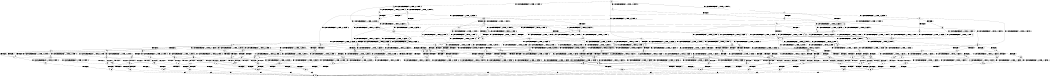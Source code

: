 digraph BCG {
size = "7, 10.5";
center = TRUE;
node [shape = circle];
0 [peripheries = 2];
0 -> 1 [label = "EX !0 !ATOMIC_EXCH_BRANCH (1, +1, TRUE, +0, 2, TRUE) !:0:"];
0 -> 2 [label = "EX !1 !ATOMIC_EXCH_BRANCH (1, +1, TRUE, +0, 3, TRUE) !:0:"];
0 -> 3 [label = "EX !2 !ATOMIC_EXCH_BRANCH (1, +0, TRUE, +0, 1, TRUE) !:0:"];
0 -> 4 [label = "EX !0 !ATOMIC_EXCH_BRANCH (1, +1, TRUE, +0, 2, TRUE) !:0:"];
1 -> 5 [label = "TERMINATE !0"];
2 -> 6 [label = "EX !0 !ATOMIC_EXCH_BRANCH (1, +1, TRUE, +0, 2, FALSE) !:0:"];
2 -> 7 [label = "TERMINATE !1"];
2 -> 8 [label = "EX !2 !ATOMIC_EXCH_BRANCH (1, +0, TRUE, +0, 1, FALSE) !:0:"];
2 -> 9 [label = "EX !0 !ATOMIC_EXCH_BRANCH (1, +1, TRUE, +0, 2, FALSE) !:0:"];
3 -> 10 [label = "EX !0 !ATOMIC_EXCH_BRANCH (1, +1, TRUE, +0, 2, TRUE) !:0:"];
3 -> 11 [label = "EX !1 !ATOMIC_EXCH_BRANCH (1, +1, TRUE, +0, 3, TRUE) !:0:"];
3 -> 12 [label = "EX !0 !ATOMIC_EXCH_BRANCH (1, +1, TRUE, +0, 2, TRUE) !:0:"];
3 -> 3 [label = "EX !2 !ATOMIC_EXCH_BRANCH (1, +0, TRUE, +0, 1, TRUE) !:0:"];
4 -> 5 [label = "TERMINATE !0"];
4 -> 13 [label = "TERMINATE !0"];
4 -> 14 [label = "EX !1 !ATOMIC_EXCH_BRANCH (1, +1, TRUE, +0, 3, FALSE) !:0:"];
4 -> 15 [label = "EX !2 !ATOMIC_EXCH_BRANCH (1, +0, TRUE, +0, 1, FALSE) !:0:"];
5 -> 16 [label = "EX !1 !ATOMIC_EXCH_BRANCH (1, +1, TRUE, +0, 3, FALSE) !:1:"];
6 -> 17 [label = "TERMINATE !0"];
7 -> 18 [label = "EX !0 !ATOMIC_EXCH_BRANCH (1, +1, TRUE, +0, 2, FALSE) !:0:"];
7 -> 19 [label = "EX !2 !ATOMIC_EXCH_BRANCH (1, +0, TRUE, +0, 1, FALSE) !:0:"];
7 -> 20 [label = "EX !0 !ATOMIC_EXCH_BRANCH (1, +1, TRUE, +0, 2, FALSE) !:0:"];
8 -> 21 [label = "EX !0 !ATOMIC_EXCH_BRANCH (1, +1, TRUE, +0, 2, TRUE) !:0:"];
8 -> 22 [label = "TERMINATE !1"];
8 -> 23 [label = "TERMINATE !2"];
8 -> 24 [label = "EX !0 !ATOMIC_EXCH_BRANCH (1, +1, TRUE, +0, 2, TRUE) !:0:"];
9 -> 17 [label = "TERMINATE !0"];
9 -> 25 [label = "TERMINATE !1"];
9 -> 26 [label = "TERMINATE !0"];
9 -> 27 [label = "EX !2 !ATOMIC_EXCH_BRANCH (1, +0, TRUE, +0, 1, FALSE) !:0:"];
10 -> 28 [label = "TERMINATE !0"];
11 -> 29 [label = "EX !0 !ATOMIC_EXCH_BRANCH (1, +1, TRUE, +0, 2, FALSE) !:0:"];
11 -> 30 [label = "TERMINATE !1"];
11 -> 31 [label = "EX !0 !ATOMIC_EXCH_BRANCH (1, +1, TRUE, +0, 2, FALSE) !:0:"];
11 -> 8 [label = "EX !2 !ATOMIC_EXCH_BRANCH (1, +0, TRUE, +0, 1, FALSE) !:0:"];
12 -> 28 [label = "TERMINATE !0"];
12 -> 32 [label = "TERMINATE !0"];
12 -> 33 [label = "EX !1 !ATOMIC_EXCH_BRANCH (1, +1, TRUE, +0, 3, FALSE) !:0:"];
12 -> 15 [label = "EX !2 !ATOMIC_EXCH_BRANCH (1, +0, TRUE, +0, 1, FALSE) !:0:"];
13 -> 16 [label = "EX !1 !ATOMIC_EXCH_BRANCH (1, +1, TRUE, +0, 3, FALSE) !:1:"];
13 -> 34 [label = "EX !1 !ATOMIC_EXCH_BRANCH (1, +1, TRUE, +0, 3, FALSE) !:1:"];
13 -> 35 [label = "EX !2 !ATOMIC_EXCH_BRANCH (1, +0, TRUE, +0, 1, FALSE) !:1:"];
14 -> 36 [label = "TERMINATE !0"];
14 -> 37 [label = "TERMINATE !0"];
14 -> 38 [label = "EX !2 !ATOMIC_EXCH_BRANCH (1, +0, TRUE, +0, 1, FALSE) !:0:"];
14 -> 39 [label = "EX !1 !ATOMIC_EXCH_BRANCH (1, +0, TRUE, +1, 1, TRUE) !:0:"];
15 -> 40 [label = "TERMINATE !0"];
15 -> 41 [label = "TERMINATE !2"];
15 -> 42 [label = "TERMINATE !0"];
15 -> 24 [label = "EX !1 !ATOMIC_EXCH_BRANCH (1, +1, TRUE, +0, 3, TRUE) !:0:"];
16 -> 43 [label = "EX !1 !ATOMIC_EXCH_BRANCH (1, +0, TRUE, +1, 1, TRUE) !:1:"];
17 -> 44 [label = "TERMINATE !1"];
18 -> 45 [label = "TERMINATE !0"];
19 -> 46 [label = "EX !0 !ATOMIC_EXCH_BRANCH (1, +1, TRUE, +0, 2, TRUE) !:0:"];
19 -> 47 [label = "TERMINATE !2"];
19 -> 48 [label = "EX !0 !ATOMIC_EXCH_BRANCH (1, +1, TRUE, +0, 2, TRUE) !:0:"];
20 -> 45 [label = "TERMINATE !0"];
20 -> 49 [label = "TERMINATE !0"];
20 -> 50 [label = "EX !2 !ATOMIC_EXCH_BRANCH (1, +0, TRUE, +0, 1, FALSE) !:0:"];
21 -> 51 [label = "TERMINATE !0"];
22 -> 46 [label = "EX !0 !ATOMIC_EXCH_BRANCH (1, +1, TRUE, +0, 2, TRUE) !:0:"];
22 -> 47 [label = "TERMINATE !2"];
22 -> 48 [label = "EX !0 !ATOMIC_EXCH_BRANCH (1, +1, TRUE, +0, 2, TRUE) !:0:"];
23 -> 52 [label = "EX !0 !ATOMIC_EXCH_BRANCH (1, +1, TRUE, +0, 2, TRUE) !:0:"];
23 -> 47 [label = "TERMINATE !1"];
23 -> 53 [label = "EX !0 !ATOMIC_EXCH_BRANCH (1, +1, TRUE, +0, 2, TRUE) !:0:"];
24 -> 51 [label = "TERMINATE !0"];
24 -> 54 [label = "TERMINATE !1"];
24 -> 55 [label = "TERMINATE !2"];
24 -> 56 [label = "TERMINATE !0"];
25 -> 45 [label = "TERMINATE !0"];
25 -> 49 [label = "TERMINATE !0"];
25 -> 50 [label = "EX !2 !ATOMIC_EXCH_BRANCH (1, +0, TRUE, +0, 1, FALSE) !:0:"];
26 -> 44 [label = "TERMINATE !1"];
26 -> 57 [label = "TERMINATE !1"];
26 -> 58 [label = "EX !2 !ATOMIC_EXCH_BRANCH (1, +0, TRUE, +0, 1, FALSE) !:1:"];
27 -> 59 [label = "TERMINATE !0"];
27 -> 60 [label = "TERMINATE !1"];
27 -> 61 [label = "TERMINATE !2"];
27 -> 62 [label = "TERMINATE !0"];
28 -> 63 [label = "EX !1 !ATOMIC_EXCH_BRANCH (1, +1, TRUE, +0, 3, FALSE) !:1:"];
29 -> 64 [label = "TERMINATE !0"];
30 -> 65 [label = "EX !0 !ATOMIC_EXCH_BRANCH (1, +1, TRUE, +0, 2, FALSE) !:0:"];
30 -> 66 [label = "EX !0 !ATOMIC_EXCH_BRANCH (1, +1, TRUE, +0, 2, FALSE) !:0:"];
30 -> 19 [label = "EX !2 !ATOMIC_EXCH_BRANCH (1, +0, TRUE, +0, 1, FALSE) !:0:"];
31 -> 64 [label = "TERMINATE !0"];
31 -> 67 [label = "TERMINATE !1"];
31 -> 68 [label = "TERMINATE !0"];
31 -> 27 [label = "EX !2 !ATOMIC_EXCH_BRANCH (1, +0, TRUE, +0, 1, FALSE) !:0:"];
32 -> 63 [label = "EX !1 !ATOMIC_EXCH_BRANCH (1, +1, TRUE, +0, 3, FALSE) !:1:"];
32 -> 69 [label = "EX !1 !ATOMIC_EXCH_BRANCH (1, +1, TRUE, +0, 3, FALSE) !:1:"];
32 -> 35 [label = "EX !2 !ATOMIC_EXCH_BRANCH (1, +0, TRUE, +0, 1, FALSE) !:1:"];
33 -> 70 [label = "TERMINATE !0"];
33 -> 71 [label = "TERMINATE !0"];
33 -> 38 [label = "EX !2 !ATOMIC_EXCH_BRANCH (1, +0, TRUE, +0, 1, FALSE) !:0:"];
33 -> 72 [label = "EX !1 !ATOMIC_EXCH_BRANCH (1, +0, TRUE, +1, 1, TRUE) !:0:"];
34 -> 43 [label = "EX !1 !ATOMIC_EXCH_BRANCH (1, +0, TRUE, +1, 1, TRUE) !:1:"];
34 -> 73 [label = "EX !2 !ATOMIC_EXCH_BRANCH (1, +0, TRUE, +0, 1, FALSE) !:1:"];
34 -> 74 [label = "EX !1 !ATOMIC_EXCH_BRANCH (1, +0, TRUE, +1, 1, TRUE) !:1:"];
35 -> 75 [label = "EX !1 !ATOMIC_EXCH_BRANCH (1, +1, TRUE, +0, 3, TRUE) !:1:"];
35 -> 76 [label = "TERMINATE !2"];
35 -> 77 [label = "EX !1 !ATOMIC_EXCH_BRANCH (1, +1, TRUE, +0, 3, TRUE) !:1:"];
36 -> 43 [label = "EX !1 !ATOMIC_EXCH_BRANCH (1, +0, TRUE, +1, 1, TRUE) !:1:"];
37 -> 43 [label = "EX !1 !ATOMIC_EXCH_BRANCH (1, +0, TRUE, +1, 1, TRUE) !:1:"];
37 -> 73 [label = "EX !2 !ATOMIC_EXCH_BRANCH (1, +0, TRUE, +0, 1, FALSE) !:1:"];
37 -> 74 [label = "EX !1 !ATOMIC_EXCH_BRANCH (1, +0, TRUE, +1, 1, TRUE) !:1:"];
38 -> 78 [label = "TERMINATE !0"];
38 -> 79 [label = "TERMINATE !2"];
38 -> 80 [label = "TERMINATE !0"];
38 -> 81 [label = "EX !1 !ATOMIC_EXCH_BRANCH (1, +0, TRUE, +1, 1, FALSE) !:0:"];
39 -> 82 [label = "TERMINATE !0"];
39 -> 83 [label = "TERMINATE !0"];
39 -> 84 [label = "EX !2 !ATOMIC_EXCH_BRANCH (1, +0, TRUE, +0, 1, TRUE) !:0:"];
39 -> 85 [label = "EX !1 !ATOMIC_EXCH_BRANCH (1, +1, TRUE, +0, 3, TRUE) !:0:"];
40 -> 75 [label = "EX !1 !ATOMIC_EXCH_BRANCH (1, +1, TRUE, +0, 3, TRUE) !:1:"];
41 -> 86 [label = "TERMINATE !0"];
41 -> 87 [label = "TERMINATE !0"];
41 -> 53 [label = "EX !1 !ATOMIC_EXCH_BRANCH (1, +1, TRUE, +0, 3, TRUE) !:0:"];
42 -> 75 [label = "EX !1 !ATOMIC_EXCH_BRANCH (1, +1, TRUE, +0, 3, TRUE) !:1:"];
42 -> 76 [label = "TERMINATE !2"];
42 -> 77 [label = "EX !1 !ATOMIC_EXCH_BRANCH (1, +1, TRUE, +0, 3, TRUE) !:1:"];
43 -> 88 [label = "EX !1 !ATOMIC_EXCH_BRANCH (1, +1, TRUE, +0, 3, TRUE) !:1:"];
44 -> 89 [label = "EX !2 !ATOMIC_EXCH_BRANCH (1, +0, TRUE, +0, 1, FALSE) !:2:"];
45 -> 89 [label = "EX !2 !ATOMIC_EXCH_BRANCH (1, +0, TRUE, +0, 1, FALSE) !:2:"];
46 -> 90 [label = "TERMINATE !0"];
47 -> 91 [label = "EX !0 !ATOMIC_EXCH_BRANCH (1, +1, TRUE, +0, 2, TRUE) !:0:"];
47 -> 92 [label = "EX !0 !ATOMIC_EXCH_BRANCH (1, +1, TRUE, +0, 2, TRUE) !:0:"];
48 -> 90 [label = "TERMINATE !0"];
48 -> 93 [label = "TERMINATE !2"];
48 -> 94 [label = "TERMINATE !0"];
49 -> 89 [label = "EX !2 !ATOMIC_EXCH_BRANCH (1, +0, TRUE, +0, 1, FALSE) !:2:"];
49 -> 95 [label = "EX !2 !ATOMIC_EXCH_BRANCH (1, +0, TRUE, +0, 1, FALSE) !:2:"];
50 -> 96 [label = "TERMINATE !0"];
50 -> 97 [label = "TERMINATE !2"];
50 -> 98 [label = "TERMINATE !0"];
51 -> 99 [label = "TERMINATE !2"];
52 -> 100 [label = "TERMINATE !0"];
53 -> 100 [label = "TERMINATE !0"];
53 -> 93 [label = "TERMINATE !1"];
53 -> 101 [label = "TERMINATE !0"];
54 -> 90 [label = "TERMINATE !0"];
54 -> 93 [label = "TERMINATE !2"];
54 -> 94 [label = "TERMINATE !0"];
55 -> 100 [label = "TERMINATE !0"];
55 -> 93 [label = "TERMINATE !1"];
55 -> 101 [label = "TERMINATE !0"];
56 -> 99 [label = "TERMINATE !2"];
56 -> 102 [label = "TERMINATE !1"];
56 -> 103 [label = "TERMINATE !2"];
57 -> 89 [label = "EX !2 !ATOMIC_EXCH_BRANCH (1, +0, TRUE, +0, 1, FALSE) !:2:"];
57 -> 95 [label = "EX !2 !ATOMIC_EXCH_BRANCH (1, +0, TRUE, +0, 1, FALSE) !:2:"];
58 -> 104 [label = "TERMINATE !2"];
58 -> 105 [label = "TERMINATE !1"];
58 -> 106 [label = "TERMINATE !2"];
59 -> 104 [label = "TERMINATE !2"];
60 -> 96 [label = "TERMINATE !0"];
60 -> 97 [label = "TERMINATE !2"];
60 -> 98 [label = "TERMINATE !0"];
61 -> 107 [label = "TERMINATE !0"];
61 -> 97 [label = "TERMINATE !1"];
61 -> 108 [label = "TERMINATE !0"];
62 -> 104 [label = "TERMINATE !2"];
62 -> 105 [label = "TERMINATE !1"];
62 -> 106 [label = "TERMINATE !2"];
63 -> 109 [label = "EX !1 !ATOMIC_EXCH_BRANCH (1, +0, TRUE, +1, 1, TRUE) !:1:"];
64 -> 110 [label = "TERMINATE !1"];
65 -> 111 [label = "TERMINATE !0"];
66 -> 111 [label = "TERMINATE !0"];
66 -> 112 [label = "TERMINATE !0"];
66 -> 50 [label = "EX !2 !ATOMIC_EXCH_BRANCH (1, +0, TRUE, +0, 1, FALSE) !:0:"];
67 -> 111 [label = "TERMINATE !0"];
67 -> 112 [label = "TERMINATE !0"];
67 -> 50 [label = "EX !2 !ATOMIC_EXCH_BRANCH (1, +0, TRUE, +0, 1, FALSE) !:0:"];
68 -> 110 [label = "TERMINATE !1"];
68 -> 113 [label = "TERMINATE !1"];
68 -> 58 [label = "EX !2 !ATOMIC_EXCH_BRANCH (1, +0, TRUE, +0, 1, FALSE) !:1:"];
69 -> 109 [label = "EX !1 !ATOMIC_EXCH_BRANCH (1, +0, TRUE, +1, 1, TRUE) !:1:"];
69 -> 73 [label = "EX !2 !ATOMIC_EXCH_BRANCH (1, +0, TRUE, +0, 1, FALSE) !:1:"];
69 -> 114 [label = "EX !1 !ATOMIC_EXCH_BRANCH (1, +0, TRUE, +1, 1, TRUE) !:1:"];
70 -> 109 [label = "EX !1 !ATOMIC_EXCH_BRANCH (1, +0, TRUE, +1, 1, TRUE) !:1:"];
71 -> 109 [label = "EX !1 !ATOMIC_EXCH_BRANCH (1, +0, TRUE, +1, 1, TRUE) !:1:"];
71 -> 73 [label = "EX !2 !ATOMIC_EXCH_BRANCH (1, +0, TRUE, +0, 1, FALSE) !:1:"];
71 -> 114 [label = "EX !1 !ATOMIC_EXCH_BRANCH (1, +0, TRUE, +1, 1, TRUE) !:1:"];
72 -> 115 [label = "TERMINATE !0"];
72 -> 116 [label = "TERMINATE !0"];
72 -> 84 [label = "EX !2 !ATOMIC_EXCH_BRANCH (1, +0, TRUE, +0, 1, TRUE) !:0:"];
72 -> 117 [label = "EX !1 !ATOMIC_EXCH_BRANCH (1, +1, TRUE, +0, 3, TRUE) !:0:"];
73 -> 118 [label = "EX !1 !ATOMIC_EXCH_BRANCH (1, +0, TRUE, +1, 1, FALSE) !:1:"];
73 -> 119 [label = "TERMINATE !2"];
73 -> 120 [label = "EX !1 !ATOMIC_EXCH_BRANCH (1, +0, TRUE, +1, 1, FALSE) !:1:"];
74 -> 88 [label = "EX !1 !ATOMIC_EXCH_BRANCH (1, +1, TRUE, +0, 3, TRUE) !:1:"];
74 -> 121 [label = "EX !2 !ATOMIC_EXCH_BRANCH (1, +0, TRUE, +0, 1, TRUE) !:1:"];
74 -> 122 [label = "EX !1 !ATOMIC_EXCH_BRANCH (1, +1, TRUE, +0, 3, TRUE) !:1:"];
75 -> 99 [label = "TERMINATE !2"];
76 -> 123 [label = "EX !1 !ATOMIC_EXCH_BRANCH (1, +1, TRUE, +0, 3, TRUE) !:1:"];
76 -> 124 [label = "EX !1 !ATOMIC_EXCH_BRANCH (1, +1, TRUE, +0, 3, TRUE) !:1:"];
77 -> 99 [label = "TERMINATE !2"];
77 -> 102 [label = "TERMINATE !1"];
77 -> 103 [label = "TERMINATE !2"];
78 -> 118 [label = "EX !1 !ATOMIC_EXCH_BRANCH (1, +0, TRUE, +1, 1, FALSE) !:1:"];
79 -> 125 [label = "TERMINATE !0"];
79 -> 126 [label = "TERMINATE !0"];
79 -> 127 [label = "EX !1 !ATOMIC_EXCH_BRANCH (1, +0, TRUE, +1, 1, FALSE) !:0:"];
80 -> 118 [label = "EX !1 !ATOMIC_EXCH_BRANCH (1, +0, TRUE, +1, 1, FALSE) !:1:"];
80 -> 119 [label = "TERMINATE !2"];
80 -> 120 [label = "EX !1 !ATOMIC_EXCH_BRANCH (1, +0, TRUE, +1, 1, FALSE) !:1:"];
81 -> 59 [label = "TERMINATE !0"];
81 -> 60 [label = "TERMINATE !1"];
81 -> 61 [label = "TERMINATE !2"];
81 -> 62 [label = "TERMINATE !0"];
82 -> 88 [label = "EX !1 !ATOMIC_EXCH_BRANCH (1, +1, TRUE, +0, 3, TRUE) !:1:"];
83 -> 88 [label = "EX !1 !ATOMIC_EXCH_BRANCH (1, +1, TRUE, +0, 3, TRUE) !:1:"];
83 -> 121 [label = "EX !2 !ATOMIC_EXCH_BRANCH (1, +0, TRUE, +0, 1, TRUE) !:1:"];
83 -> 122 [label = "EX !1 !ATOMIC_EXCH_BRANCH (1, +1, TRUE, +0, 3, TRUE) !:1:"];
84 -> 115 [label = "TERMINATE !0"];
84 -> 116 [label = "TERMINATE !0"];
84 -> 84 [label = "EX !2 !ATOMIC_EXCH_BRANCH (1, +0, TRUE, +0, 1, TRUE) !:0:"];
84 -> 117 [label = "EX !1 !ATOMIC_EXCH_BRANCH (1, +1, TRUE, +0, 3, TRUE) !:0:"];
85 -> 17 [label = "TERMINATE !0"];
85 -> 25 [label = "TERMINATE !1"];
85 -> 26 [label = "TERMINATE !0"];
85 -> 27 [label = "EX !2 !ATOMIC_EXCH_BRANCH (1, +0, TRUE, +0, 1, FALSE) !:0:"];
86 -> 123 [label = "EX !1 !ATOMIC_EXCH_BRANCH (1, +1, TRUE, +0, 3, TRUE) !:1:"];
87 -> 123 [label = "EX !1 !ATOMIC_EXCH_BRANCH (1, +1, TRUE, +0, 3, TRUE) !:1:"];
87 -> 124 [label = "EX !1 !ATOMIC_EXCH_BRANCH (1, +1, TRUE, +0, 3, TRUE) !:1:"];
88 -> 44 [label = "TERMINATE !1"];
89 -> 128 [label = "TERMINATE !2"];
90 -> 129 [label = "TERMINATE !2"];
91 -> 130 [label = "TERMINATE !0"];
92 -> 130 [label = "TERMINATE !0"];
92 -> 131 [label = "TERMINATE !0"];
93 -> 130 [label = "TERMINATE !0"];
93 -> 131 [label = "TERMINATE !0"];
94 -> 129 [label = "TERMINATE !2"];
94 -> 132 [label = "TERMINATE !2"];
95 -> 128 [label = "TERMINATE !2"];
95 -> 133 [label = "TERMINATE !2"];
96 -> 128 [label = "TERMINATE !2"];
97 -> 134 [label = "TERMINATE !0"];
97 -> 135 [label = "TERMINATE !0"];
98 -> 128 [label = "TERMINATE !2"];
98 -> 133 [label = "TERMINATE !2"];
99 -> 136 [label = "TERMINATE !1"];
100 -> 136 [label = "TERMINATE !1"];
101 -> 136 [label = "TERMINATE !1"];
101 -> 137 [label = "TERMINATE !1"];
102 -> 129 [label = "TERMINATE !2"];
102 -> 132 [label = "TERMINATE !2"];
103 -> 136 [label = "TERMINATE !1"];
103 -> 137 [label = "TERMINATE !1"];
104 -> 138 [label = "TERMINATE !1"];
105 -> 128 [label = "TERMINATE !2"];
105 -> 133 [label = "TERMINATE !2"];
106 -> 138 [label = "TERMINATE !1"];
106 -> 139 [label = "TERMINATE !1"];
107 -> 138 [label = "TERMINATE !1"];
108 -> 138 [label = "TERMINATE !1"];
108 -> 139 [label = "TERMINATE !1"];
109 -> 140 [label = "EX !1 !ATOMIC_EXCH_BRANCH (1, +1, TRUE, +0, 3, TRUE) !:1:"];
110 -> 89 [label = "EX !2 !ATOMIC_EXCH_BRANCH (1, +0, TRUE, +0, 1, FALSE) !:2:"];
111 -> 89 [label = "EX !2 !ATOMIC_EXCH_BRANCH (1, +0, TRUE, +0, 1, FALSE) !:2:"];
112 -> 89 [label = "EX !2 !ATOMIC_EXCH_BRANCH (1, +0, TRUE, +0, 1, FALSE) !:2:"];
112 -> 95 [label = "EX !2 !ATOMIC_EXCH_BRANCH (1, +0, TRUE, +0, 1, FALSE) !:2:"];
113 -> 89 [label = "EX !2 !ATOMIC_EXCH_BRANCH (1, +0, TRUE, +0, 1, FALSE) !:2:"];
113 -> 95 [label = "EX !2 !ATOMIC_EXCH_BRANCH (1, +0, TRUE, +0, 1, FALSE) !:2:"];
114 -> 140 [label = "EX !1 !ATOMIC_EXCH_BRANCH (1, +1, TRUE, +0, 3, TRUE) !:1:"];
114 -> 121 [label = "EX !2 !ATOMIC_EXCH_BRANCH (1, +0, TRUE, +0, 1, TRUE) !:1:"];
114 -> 141 [label = "EX !1 !ATOMIC_EXCH_BRANCH (1, +1, TRUE, +0, 3, TRUE) !:1:"];
115 -> 140 [label = "EX !1 !ATOMIC_EXCH_BRANCH (1, +1, TRUE, +0, 3, TRUE) !:1:"];
116 -> 140 [label = "EX !1 !ATOMIC_EXCH_BRANCH (1, +1, TRUE, +0, 3, TRUE) !:1:"];
116 -> 121 [label = "EX !2 !ATOMIC_EXCH_BRANCH (1, +0, TRUE, +0, 1, TRUE) !:1:"];
116 -> 141 [label = "EX !1 !ATOMIC_EXCH_BRANCH (1, +1, TRUE, +0, 3, TRUE) !:1:"];
117 -> 64 [label = "TERMINATE !0"];
117 -> 67 [label = "TERMINATE !1"];
117 -> 68 [label = "TERMINATE !0"];
117 -> 27 [label = "EX !2 !ATOMIC_EXCH_BRANCH (1, +0, TRUE, +0, 1, FALSE) !:0:"];
118 -> 104 [label = "TERMINATE !2"];
119 -> 142 [label = "EX !1 !ATOMIC_EXCH_BRANCH (1, +0, TRUE, +1, 1, FALSE) !:1:"];
119 -> 143 [label = "EX !1 !ATOMIC_EXCH_BRANCH (1, +0, TRUE, +1, 1, FALSE) !:1:"];
120 -> 104 [label = "TERMINATE !2"];
120 -> 105 [label = "TERMINATE !1"];
120 -> 106 [label = "TERMINATE !2"];
121 -> 140 [label = "EX !1 !ATOMIC_EXCH_BRANCH (1, +1, TRUE, +0, 3, TRUE) !:1:"];
121 -> 121 [label = "EX !2 !ATOMIC_EXCH_BRANCH (1, +0, TRUE, +0, 1, TRUE) !:1:"];
121 -> 141 [label = "EX !1 !ATOMIC_EXCH_BRANCH (1, +1, TRUE, +0, 3, TRUE) !:1:"];
122 -> 44 [label = "TERMINATE !1"];
122 -> 57 [label = "TERMINATE !1"];
122 -> 58 [label = "EX !2 !ATOMIC_EXCH_BRANCH (1, +0, TRUE, +0, 1, FALSE) !:1:"];
123 -> 136 [label = "TERMINATE !1"];
124 -> 136 [label = "TERMINATE !1"];
124 -> 137 [label = "TERMINATE !1"];
125 -> 142 [label = "EX !1 !ATOMIC_EXCH_BRANCH (1, +0, TRUE, +1, 1, FALSE) !:1:"];
126 -> 142 [label = "EX !1 !ATOMIC_EXCH_BRANCH (1, +0, TRUE, +1, 1, FALSE) !:1:"];
126 -> 143 [label = "EX !1 !ATOMIC_EXCH_BRANCH (1, +0, TRUE, +1, 1, FALSE) !:1:"];
127 -> 107 [label = "TERMINATE !0"];
127 -> 97 [label = "TERMINATE !1"];
127 -> 108 [label = "TERMINATE !0"];
128 -> 144 [label = "exit"];
129 -> 144 [label = "exit"];
130 -> 144 [label = "exit"];
131 -> 144 [label = "exit"];
132 -> 144 [label = "exit"];
133 -> 144 [label = "exit"];
134 -> 144 [label = "exit"];
135 -> 144 [label = "exit"];
136 -> 144 [label = "exit"];
137 -> 144 [label = "exit"];
138 -> 144 [label = "exit"];
139 -> 144 [label = "exit"];
140 -> 110 [label = "TERMINATE !1"];
141 -> 110 [label = "TERMINATE !1"];
141 -> 113 [label = "TERMINATE !1"];
141 -> 58 [label = "EX !2 !ATOMIC_EXCH_BRANCH (1, +0, TRUE, +0, 1, FALSE) !:1:"];
142 -> 138 [label = "TERMINATE !1"];
143 -> 138 [label = "TERMINATE !1"];
143 -> 139 [label = "TERMINATE !1"];
}
